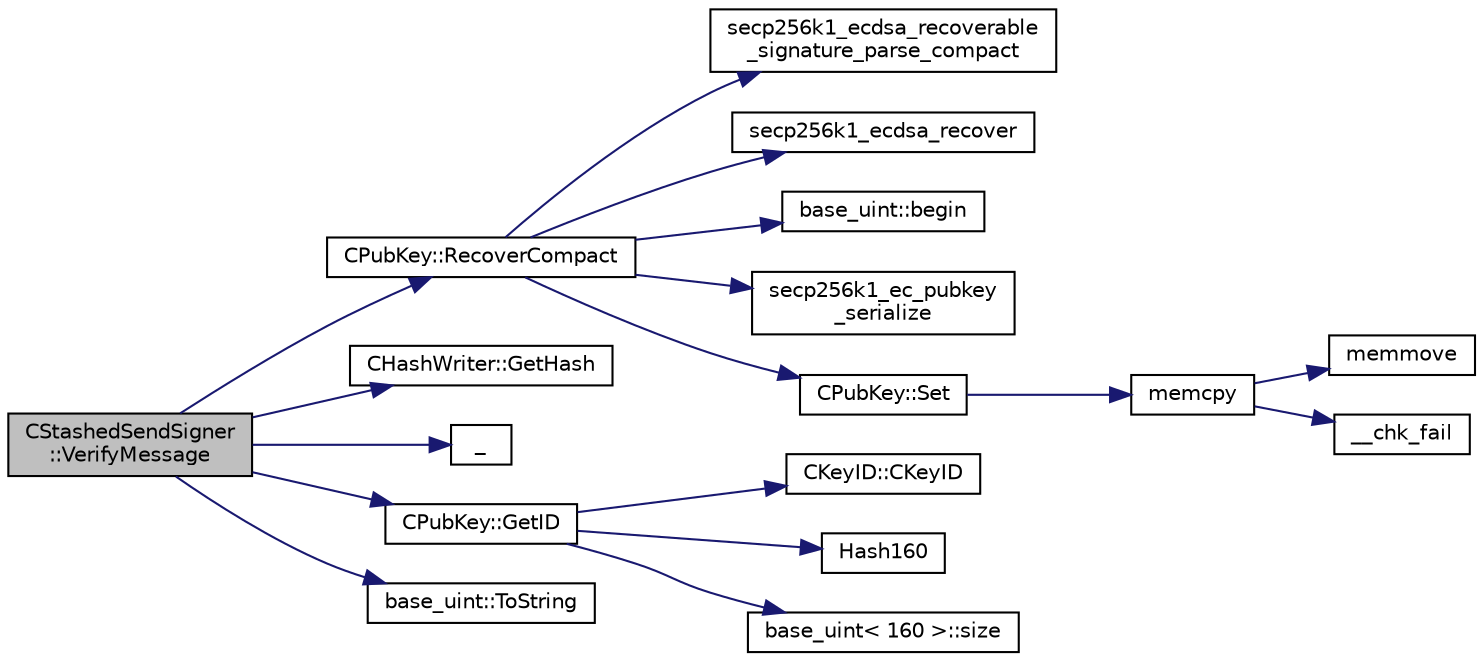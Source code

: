 digraph "CStashedSendSigner::VerifyMessage"
{
  edge [fontname="Helvetica",fontsize="10",labelfontname="Helvetica",labelfontsize="10"];
  node [fontname="Helvetica",fontsize="10",shape=record];
  rankdir="LR";
  Node92 [label="CStashedSendSigner\l::VerifyMessage",height=0.2,width=0.4,color="black", fillcolor="grey75", style="filled", fontcolor="black"];
  Node92 -> Node93 [color="midnightblue",fontsize="10",style="solid",fontname="Helvetica"];
  Node93 [label="CPubKey::RecoverCompact",height=0.2,width=0.4,color="black", fillcolor="white", style="filled",URL="$class_c_pub_key.html#a169505e735a02db385486b0affeb565c"];
  Node93 -> Node94 [color="midnightblue",fontsize="10",style="solid",fontname="Helvetica"];
  Node94 [label="secp256k1_ecdsa_recoverable\l_signature_parse_compact",height=0.2,width=0.4,color="black", fillcolor="white", style="filled",URL="$secp256k1__recovery_8h.html#a6699b45dc75be70f028ac7d8ffaba46e",tooltip="Parse a compact ECDSA signature (64 bytes + recovery id). "];
  Node93 -> Node95 [color="midnightblue",fontsize="10",style="solid",fontname="Helvetica"];
  Node95 [label="secp256k1_ecdsa_recover",height=0.2,width=0.4,color="black", fillcolor="white", style="filled",URL="$secp256k1__recovery_8h.html#a7e156c6f4be24b07f4a563210dcb1a2e",tooltip="Recover an ECDSA public key from a signature. "];
  Node93 -> Node96 [color="midnightblue",fontsize="10",style="solid",fontname="Helvetica"];
  Node96 [label="base_uint::begin",height=0.2,width=0.4,color="black", fillcolor="white", style="filled",URL="$classbase__uint.html#aaa32054bf4e8fbb31d54a75f6065174d"];
  Node93 -> Node97 [color="midnightblue",fontsize="10",style="solid",fontname="Helvetica"];
  Node97 [label="secp256k1_ec_pubkey\l_serialize",height=0.2,width=0.4,color="black", fillcolor="white", style="filled",URL="$secp256k1_8h.html#a34977bf00322e510e881160c421836d7",tooltip="Serialize a pubkey object into a serialized byte sequence. "];
  Node93 -> Node98 [color="midnightblue",fontsize="10",style="solid",fontname="Helvetica"];
  Node98 [label="CPubKey::Set",height=0.2,width=0.4,color="black", fillcolor="white", style="filled",URL="$class_c_pub_key.html#af59bc1d3be119c1f8b49d3c1e2c0797b"];
  Node98 -> Node99 [color="midnightblue",fontsize="10",style="solid",fontname="Helvetica"];
  Node99 [label="memcpy",height=0.2,width=0.4,color="black", fillcolor="white", style="filled",URL="$glibc__compat_8cpp.html#a0f46826ab0466591e136db24394923cf"];
  Node99 -> Node100 [color="midnightblue",fontsize="10",style="solid",fontname="Helvetica"];
  Node100 [label="memmove",height=0.2,width=0.4,color="black", fillcolor="white", style="filled",URL="$glibc__compat_8cpp.html#a9778d49e9029dd75bc53ecbbf9f5e9a1"];
  Node99 -> Node101 [color="midnightblue",fontsize="10",style="solid",fontname="Helvetica"];
  Node101 [label="__chk_fail",height=0.2,width=0.4,color="black", fillcolor="white", style="filled",URL="$glibc__compat_8cpp.html#a424ac71631da5ada2976630ff67051d1"];
  Node92 -> Node102 [color="midnightblue",fontsize="10",style="solid",fontname="Helvetica"];
  Node102 [label="CHashWriter::GetHash",height=0.2,width=0.4,color="black", fillcolor="white", style="filled",URL="$class_c_hash_writer.html#ae94a937211502eabf19477630090093a"];
  Node92 -> Node103 [color="midnightblue",fontsize="10",style="solid",fontname="Helvetica"];
  Node103 [label="_",height=0.2,width=0.4,color="black", fillcolor="white", style="filled",URL="$ui__interface_8h.html#aad133bb6103b53cebf03fd01e2f11ba1",tooltip="Translation function: Call Translate signal on UI interface, which returns a boost::optional result..."];
  Node92 -> Node104 [color="midnightblue",fontsize="10",style="solid",fontname="Helvetica"];
  Node104 [label="CPubKey::GetID",height=0.2,width=0.4,color="black", fillcolor="white", style="filled",URL="$class_c_pub_key.html#a2675f7e6f72eff68e7a5227289feb021"];
  Node104 -> Node105 [color="midnightblue",fontsize="10",style="solid",fontname="Helvetica"];
  Node105 [label="CKeyID::CKeyID",height=0.2,width=0.4,color="black", fillcolor="white", style="filled",URL="$class_c_key_i_d.html#a01dbd3c37820a2ffe89d106c6a7cf53d"];
  Node104 -> Node106 [color="midnightblue",fontsize="10",style="solid",fontname="Helvetica"];
  Node106 [label="Hash160",height=0.2,width=0.4,color="black", fillcolor="white", style="filled",URL="$hash_8h.html#a4490f70ddae16e9e48460a0416a48a6b"];
  Node104 -> Node107 [color="midnightblue",fontsize="10",style="solid",fontname="Helvetica"];
  Node107 [label="base_uint\< 160 \>::size",height=0.2,width=0.4,color="black", fillcolor="white", style="filled",URL="$classbase__uint.html#a1f49b034e686269601ea89b0319b8004"];
  Node92 -> Node108 [color="midnightblue",fontsize="10",style="solid",fontname="Helvetica"];
  Node108 [label="base_uint::ToString",height=0.2,width=0.4,color="black", fillcolor="white", style="filled",URL="$classbase__uint.html#acccba4d9d51a0c36261718ca0cbb293b"];
}
